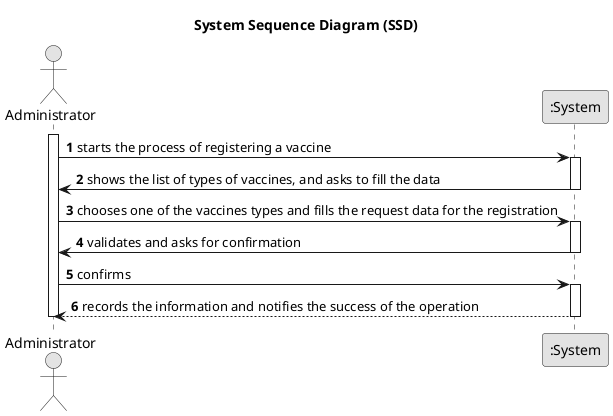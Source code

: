@startuml
skinparam monochrome true
skinparam packageStyle rectangle
skinparam shadowing false

title System Sequence Diagram (SSD)

autonumber

actor Administrator
participant ":System" as System

activate Administrator
    Administrator -> System : starts the process of registering a vaccine
activate System
    System -> Administrator : shows the list of types of vaccines, and asks to fill the data
deactivate System

     Administrator -> System : chooses one of the vaccines types and fills the request data for the registration
activate System
    System -> Administrator : validates and asks for confirmation
deactivate System

Administrator -> System : confirms
activate System
    System --> Administrator : records the information and notifies the success of the operation
deactivate System
deactivate Administrator

@enduml